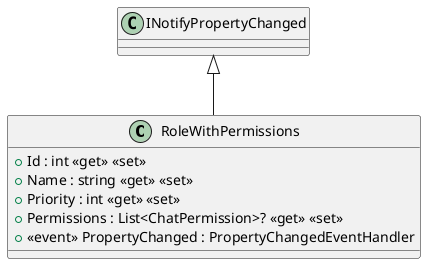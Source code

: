 @startuml
class RoleWithPermissions {
    + Id : int <<get>> <<set>>
    + Name : string <<get>> <<set>>
    + Priority : int <<get>> <<set>>
    + Permissions : List<ChatPermission>? <<get>> <<set>>
    +  <<event>> PropertyChanged : PropertyChangedEventHandler 
}
INotifyPropertyChanged <|-- RoleWithPermissions
@enduml
